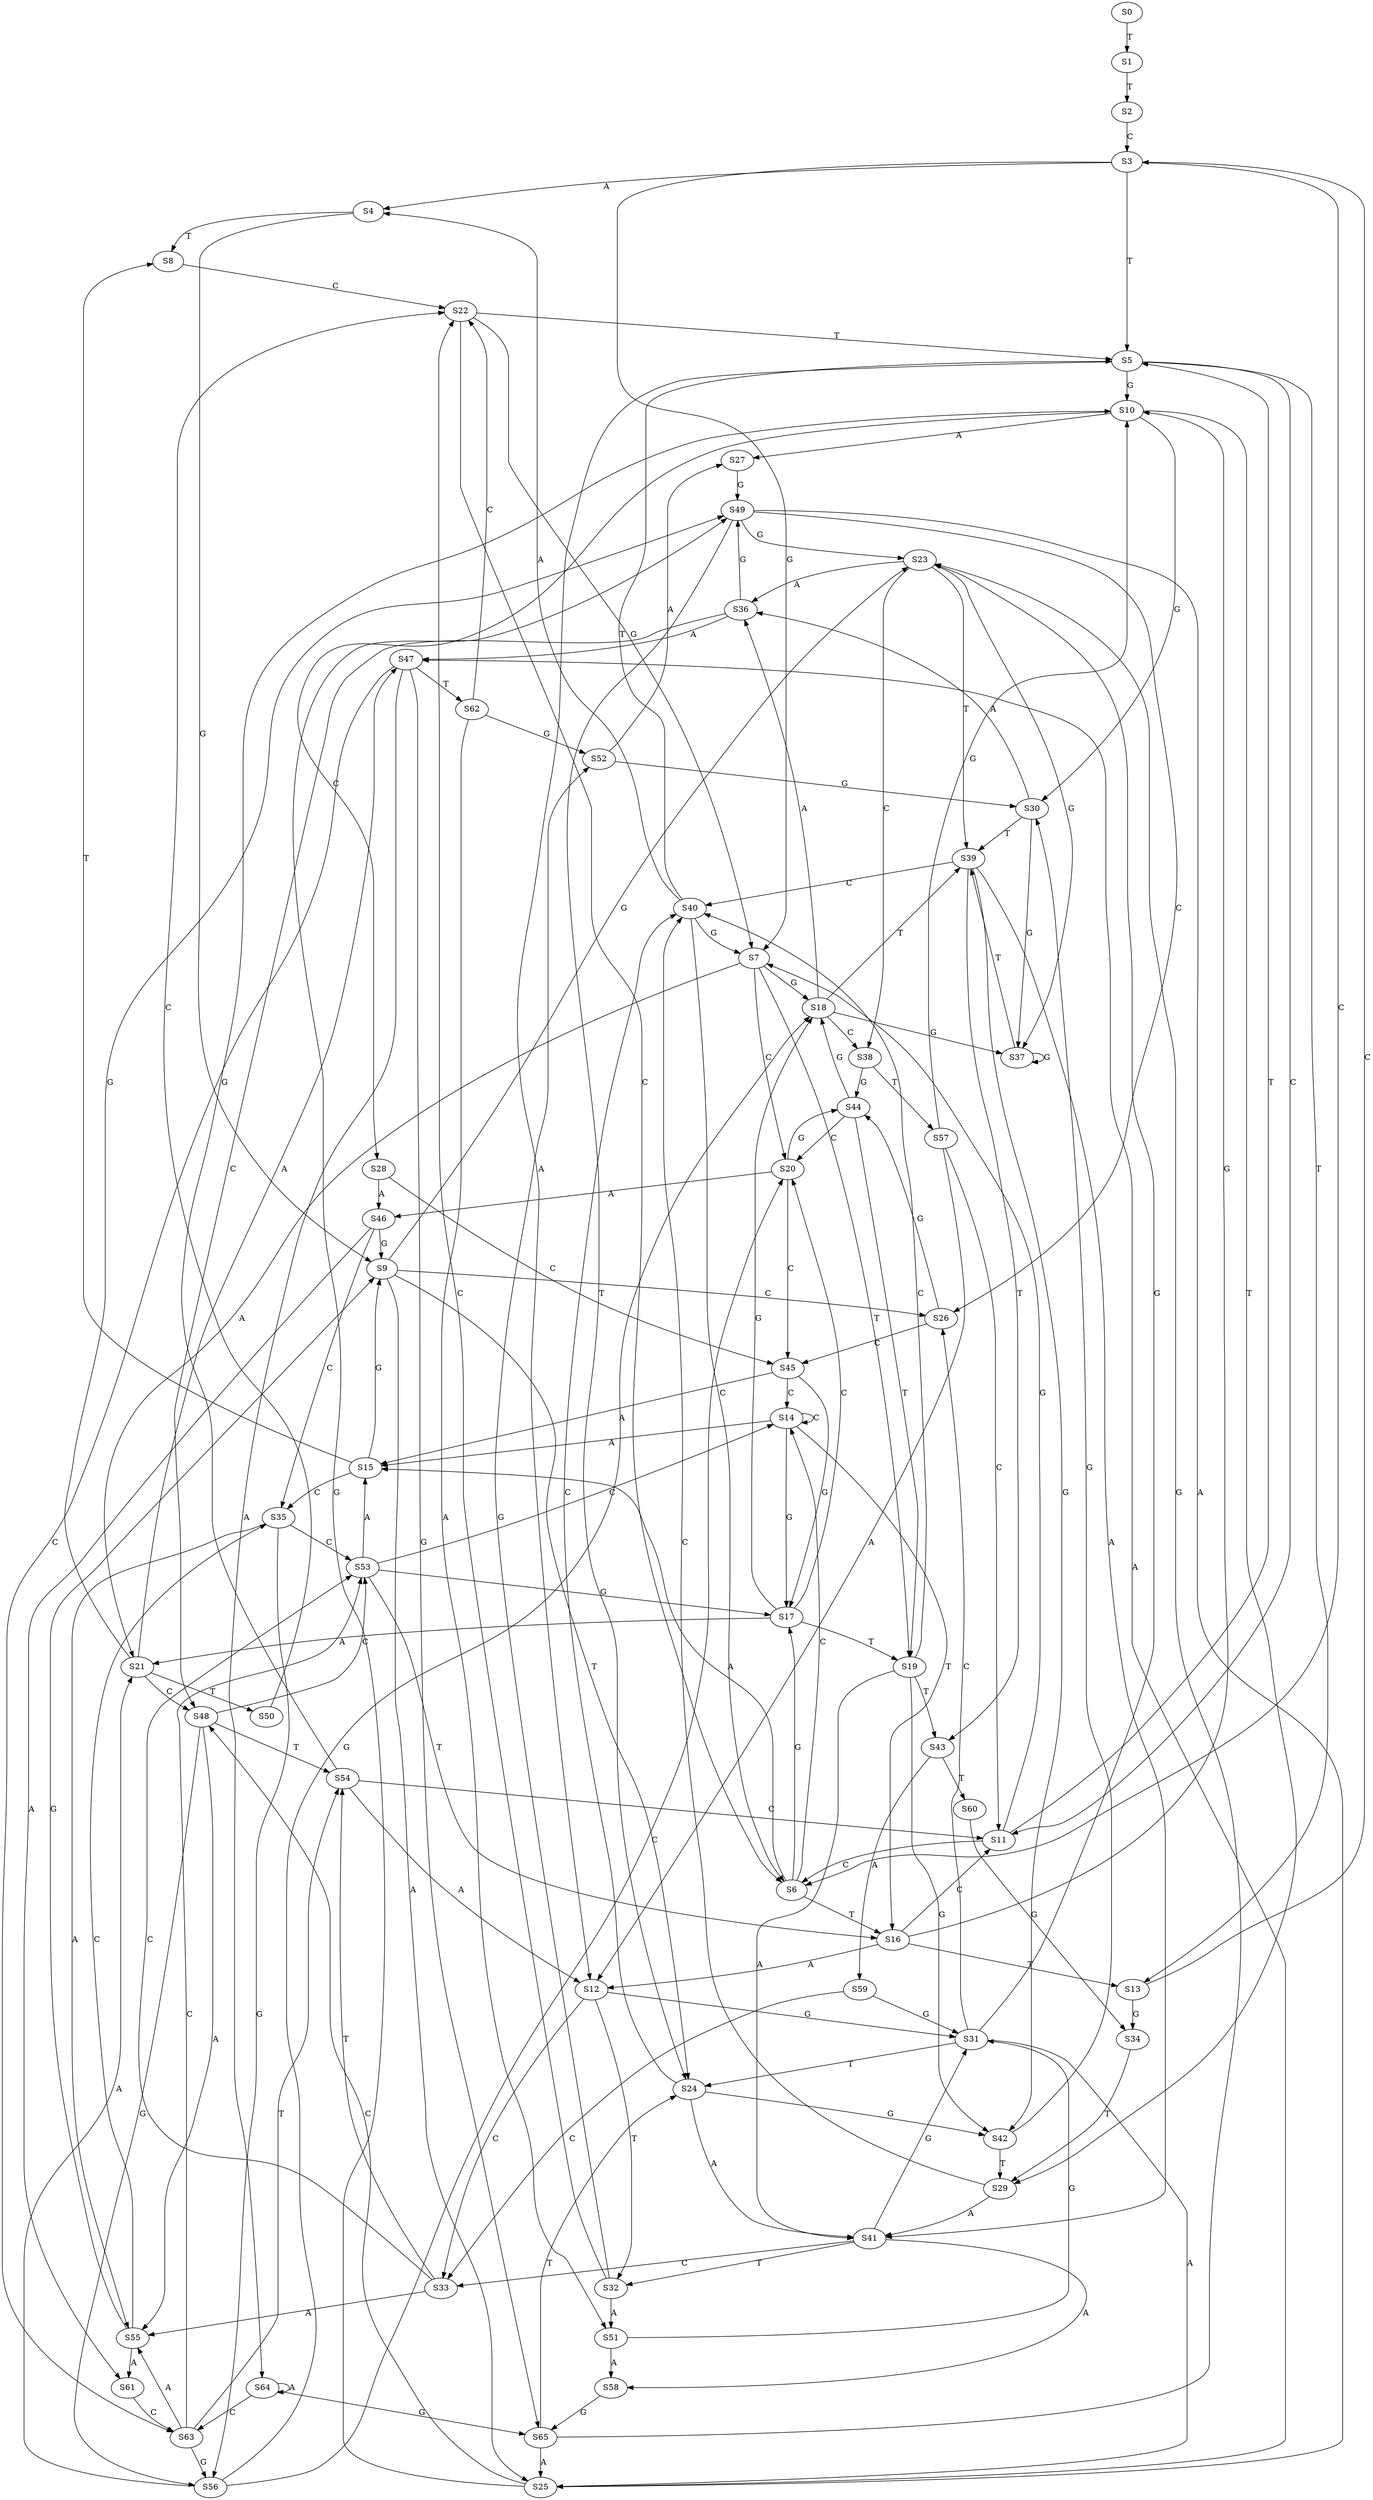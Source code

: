 strict digraph  {
	S0 -> S1 [ label = T ];
	S1 -> S2 [ label = T ];
	S2 -> S3 [ label = C ];
	S3 -> S4 [ label = A ];
	S3 -> S5 [ label = T ];
	S3 -> S6 [ label = C ];
	S3 -> S7 [ label = G ];
	S4 -> S8 [ label = T ];
	S4 -> S9 [ label = G ];
	S5 -> S10 [ label = G ];
	S5 -> S11 [ label = C ];
	S5 -> S12 [ label = A ];
	S5 -> S13 [ label = T ];
	S6 -> S14 [ label = C ];
	S6 -> S15 [ label = A ];
	S6 -> S16 [ label = T ];
	S6 -> S17 [ label = G ];
	S7 -> S18 [ label = G ];
	S7 -> S19 [ label = T ];
	S7 -> S20 [ label = C ];
	S7 -> S21 [ label = A ];
	S8 -> S22 [ label = C ];
	S9 -> S23 [ label = G ];
	S9 -> S24 [ label = T ];
	S9 -> S25 [ label = A ];
	S9 -> S26 [ label = C ];
	S10 -> S27 [ label = A ];
	S10 -> S28 [ label = C ];
	S10 -> S29 [ label = T ];
	S10 -> S30 [ label = G ];
	S11 -> S5 [ label = T ];
	S11 -> S7 [ label = G ];
	S11 -> S6 [ label = C ];
	S12 -> S31 [ label = G ];
	S12 -> S32 [ label = T ];
	S12 -> S33 [ label = C ];
	S13 -> S3 [ label = C ];
	S13 -> S34 [ label = G ];
	S14 -> S17 [ label = G ];
	S14 -> S14 [ label = C ];
	S14 -> S15 [ label = A ];
	S14 -> S16 [ label = T ];
	S15 -> S9 [ label = G ];
	S15 -> S8 [ label = T ];
	S15 -> S35 [ label = C ];
	S16 -> S12 [ label = A ];
	S16 -> S10 [ label = G ];
	S16 -> S11 [ label = C ];
	S16 -> S13 [ label = T ];
	S17 -> S21 [ label = A ];
	S17 -> S18 [ label = G ];
	S17 -> S19 [ label = T ];
	S17 -> S20 [ label = C ];
	S18 -> S36 [ label = A ];
	S18 -> S37 [ label = G ];
	S18 -> S38 [ label = C ];
	S18 -> S39 [ label = T ];
	S19 -> S40 [ label = C ];
	S19 -> S41 [ label = A ];
	S19 -> S42 [ label = G ];
	S19 -> S43 [ label = T ];
	S20 -> S44 [ label = G ];
	S20 -> S45 [ label = C ];
	S20 -> S46 [ label = A ];
	S21 -> S47 [ label = A ];
	S21 -> S48 [ label = C ];
	S21 -> S49 [ label = G ];
	S21 -> S50 [ label = T ];
	S22 -> S6 [ label = C ];
	S22 -> S7 [ label = G ];
	S22 -> S5 [ label = T ];
	S23 -> S36 [ label = A ];
	S23 -> S39 [ label = T ];
	S23 -> S38 [ label = C ];
	S23 -> S37 [ label = G ];
	S24 -> S41 [ label = A ];
	S24 -> S40 [ label = C ];
	S24 -> S42 [ label = G ];
	S25 -> S47 [ label = A ];
	S25 -> S48 [ label = C ];
	S25 -> S49 [ label = G ];
	S26 -> S45 [ label = C ];
	S26 -> S44 [ label = G ];
	S27 -> S49 [ label = G ];
	S28 -> S45 [ label = C ];
	S28 -> S46 [ label = A ];
	S29 -> S40 [ label = C ];
	S29 -> S41 [ label = A ];
	S30 -> S39 [ label = T ];
	S30 -> S37 [ label = G ];
	S30 -> S36 [ label = A ];
	S31 -> S24 [ label = T ];
	S31 -> S25 [ label = A ];
	S31 -> S26 [ label = C ];
	S31 -> S23 [ label = G ];
	S32 -> S22 [ label = C ];
	S32 -> S51 [ label = A ];
	S32 -> S52 [ label = G ];
	S33 -> S53 [ label = C ];
	S33 -> S54 [ label = T ];
	S33 -> S55 [ label = A ];
	S34 -> S29 [ label = T ];
	S35 -> S53 [ label = C ];
	S35 -> S55 [ label = A ];
	S35 -> S56 [ label = G ];
	S36 -> S47 [ label = A ];
	S36 -> S48 [ label = C ];
	S36 -> S49 [ label = G ];
	S37 -> S39 [ label = T ];
	S37 -> S37 [ label = G ];
	S38 -> S57 [ label = T ];
	S38 -> S44 [ label = G ];
	S39 -> S41 [ label = A ];
	S39 -> S42 [ label = G ];
	S39 -> S43 [ label = T ];
	S39 -> S40 [ label = C ];
	S40 -> S5 [ label = T ];
	S40 -> S7 [ label = G ];
	S40 -> S4 [ label = A ];
	S40 -> S6 [ label = C ];
	S41 -> S32 [ label = T ];
	S41 -> S31 [ label = G ];
	S41 -> S58 [ label = A ];
	S41 -> S33 [ label = C ];
	S42 -> S29 [ label = T ];
	S42 -> S30 [ label = G ];
	S43 -> S59 [ label = A ];
	S43 -> S60 [ label = T ];
	S44 -> S18 [ label = G ];
	S44 -> S20 [ label = C ];
	S44 -> S19 [ label = T ];
	S45 -> S17 [ label = G ];
	S45 -> S15 [ label = A ];
	S45 -> S14 [ label = C ];
	S46 -> S9 [ label = G ];
	S46 -> S61 [ label = A ];
	S46 -> S35 [ label = C ];
	S47 -> S62 [ label = T ];
	S47 -> S63 [ label = C ];
	S47 -> S64 [ label = A ];
	S47 -> S65 [ label = G ];
	S48 -> S54 [ label = T ];
	S48 -> S56 [ label = G ];
	S48 -> S53 [ label = C ];
	S48 -> S55 [ label = A ];
	S49 -> S24 [ label = T ];
	S49 -> S25 [ label = A ];
	S49 -> S23 [ label = G ];
	S49 -> S26 [ label = C ];
	S50 -> S22 [ label = C ];
	S51 -> S31 [ label = G ];
	S51 -> S58 [ label = A ];
	S52 -> S30 [ label = G ];
	S52 -> S27 [ label = A ];
	S53 -> S14 [ label = C ];
	S53 -> S15 [ label = A ];
	S53 -> S16 [ label = T ];
	S53 -> S17 [ label = G ];
	S54 -> S12 [ label = A ];
	S54 -> S11 [ label = C ];
	S54 -> S10 [ label = G ];
	S55 -> S9 [ label = G ];
	S55 -> S35 [ label = C ];
	S55 -> S61 [ label = A ];
	S56 -> S18 [ label = G ];
	S56 -> S21 [ label = A ];
	S56 -> S20 [ label = C ];
	S57 -> S12 [ label = A ];
	S57 -> S11 [ label = C ];
	S57 -> S10 [ label = G ];
	S58 -> S65 [ label = G ];
	S59 -> S33 [ label = C ];
	S59 -> S31 [ label = G ];
	S60 -> S34 [ label = G ];
	S61 -> S63 [ label = C ];
	S62 -> S51 [ label = A ];
	S62 -> S22 [ label = C ];
	S62 -> S52 [ label = G ];
	S63 -> S55 [ label = A ];
	S63 -> S53 [ label = C ];
	S63 -> S56 [ label = G ];
	S63 -> S54 [ label = T ];
	S64 -> S65 [ label = G ];
	S64 -> S63 [ label = C ];
	S64 -> S64 [ label = A ];
	S65 -> S24 [ label = T ];
	S65 -> S25 [ label = A ];
	S65 -> S23 [ label = G ];
}

